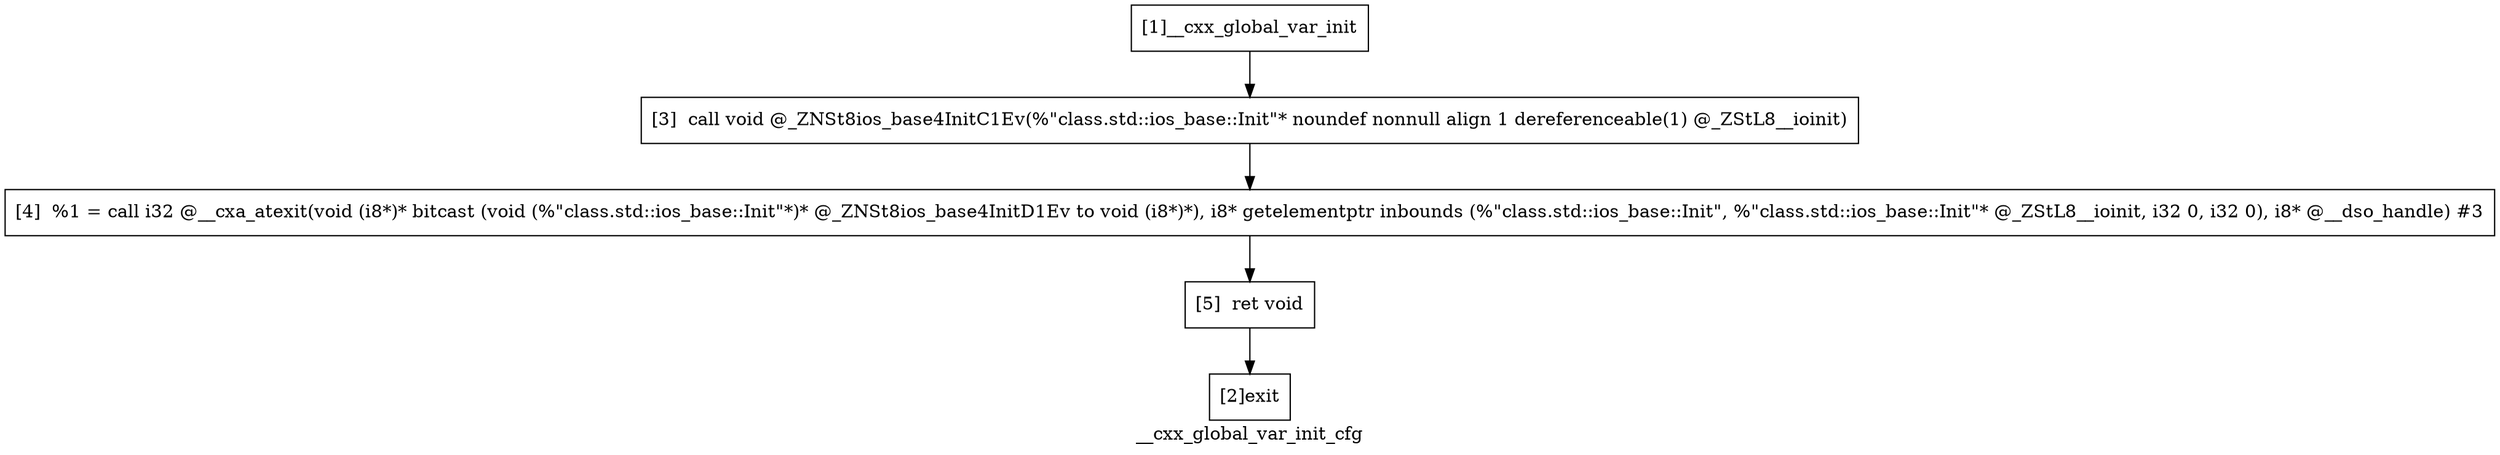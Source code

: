 digraph "__cxx_global_var_init_cfg"{
	label="__cxx_global_var_init_cfg";


	// Define the nodes
	N1 [shape=rectangle, color=black,label="[1]__cxx_global_var_init"];
	N2 [shape=rectangle, color=black,label="[2]exit"];
	N3 [shape=rectangle, color=black,label="[3]  call void @_ZNSt8ios_base4InitC1Ev(%\"class.std::ios_base::Init\"* noundef nonnull align 1 dereferenceable(1) @_ZStL8__ioinit)"];
	N4 [shape=rectangle, color=black,label="[4]  %1 = call i32 @__cxa_atexit(void (i8*)* bitcast (void (%\"class.std::ios_base::Init\"*)* @_ZNSt8ios_base4InitD1Ev to void (i8*)*), i8* getelementptr inbounds (%\"class.std::ios_base::Init\", %\"class.std::ios_base::Init\"* @_ZStL8__ioinit, i32 0, i32 0), i8* @__dso_handle) #3"];
	N5 [shape=rectangle, color=black,label="[5]  ret void"];


	// Define the edges
	N1 -> N3[color=black,label=""];
	N3 -> N4[color=black,label=""];
	N4 -> N5[color=black,label=""];
	N5 -> N2[color=black,label=""];
}

